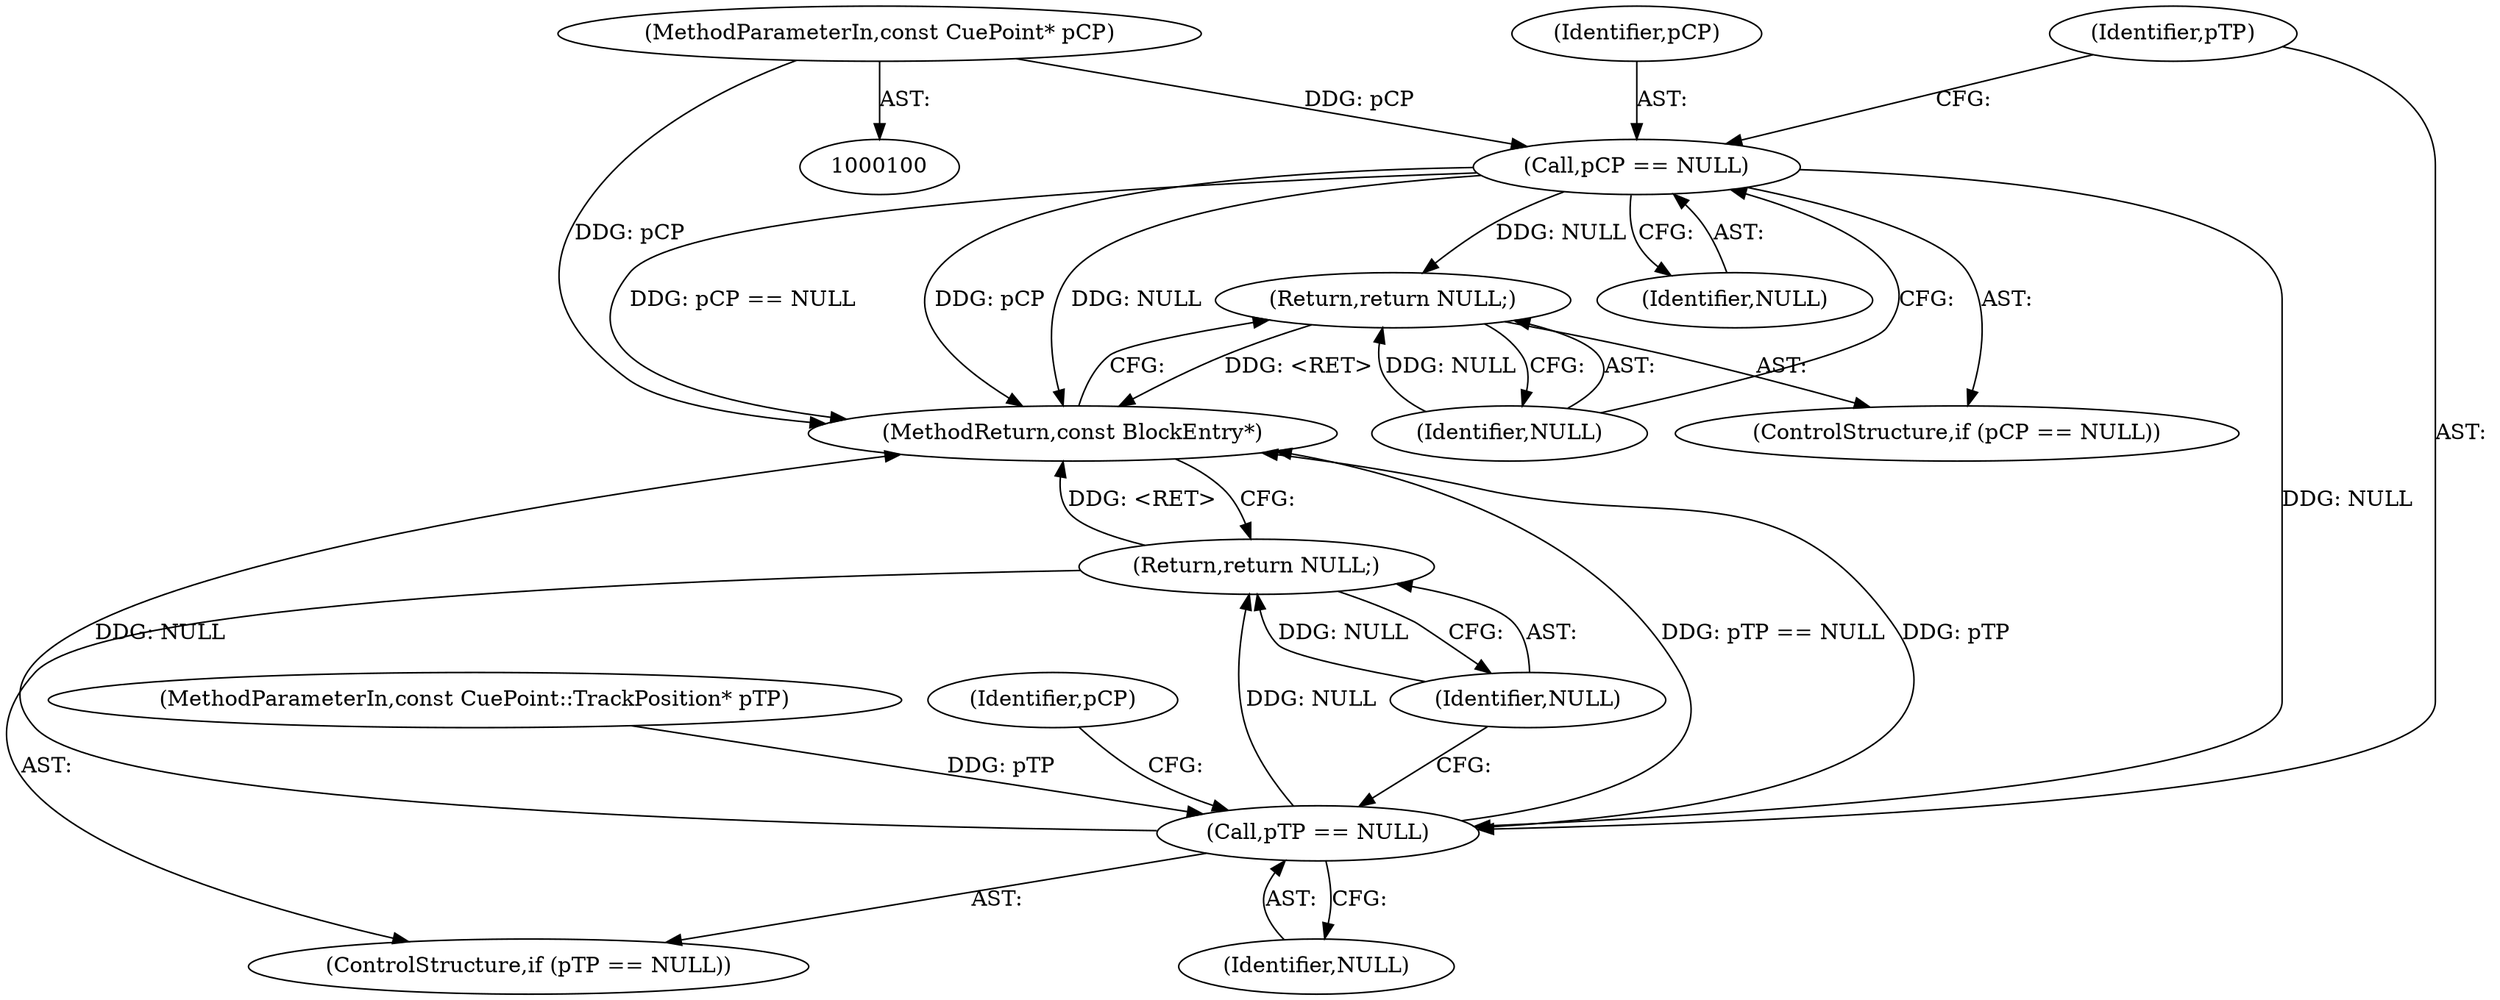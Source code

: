 digraph "1_Android_cc274e2abe8b2a6698a5c47d8aa4bb45f1f9538d_11@pointer" {
"1000105" [label="(Call,pCP == NULL)"];
"1000101" [label="(MethodParameterIn,const CuePoint* pCP)"];
"1000108" [label="(Return,return NULL;)"];
"1000111" [label="(Call,pTP == NULL)"];
"1000114" [label="(Return,return NULL;)"];
"1000122" [label="(MethodReturn,const BlockEntry*)"];
"1000114" [label="(Return,return NULL;)"];
"1000106" [label="(Identifier,pCP)"];
"1000105" [label="(Call,pCP == NULL)"];
"1000101" [label="(MethodParameterIn,const CuePoint* pCP)"];
"1000113" [label="(Identifier,NULL)"];
"1000104" [label="(ControlStructure,if (pCP == NULL))"];
"1000102" [label="(MethodParameterIn,const CuePoint::TrackPosition* pTP)"];
"1000108" [label="(Return,return NULL;)"];
"1000107" [label="(Identifier,NULL)"];
"1000112" [label="(Identifier,pTP)"];
"1000110" [label="(ControlStructure,if (pTP == NULL))"];
"1000119" [label="(Identifier,pCP)"];
"1000111" [label="(Call,pTP == NULL)"];
"1000115" [label="(Identifier,NULL)"];
"1000109" [label="(Identifier,NULL)"];
"1000105" -> "1000104"  [label="AST: "];
"1000105" -> "1000107"  [label="CFG: "];
"1000106" -> "1000105"  [label="AST: "];
"1000107" -> "1000105"  [label="AST: "];
"1000109" -> "1000105"  [label="CFG: "];
"1000112" -> "1000105"  [label="CFG: "];
"1000105" -> "1000122"  [label="DDG: NULL"];
"1000105" -> "1000122"  [label="DDG: pCP == NULL"];
"1000105" -> "1000122"  [label="DDG: pCP"];
"1000101" -> "1000105"  [label="DDG: pCP"];
"1000105" -> "1000108"  [label="DDG: NULL"];
"1000105" -> "1000111"  [label="DDG: NULL"];
"1000101" -> "1000100"  [label="AST: "];
"1000101" -> "1000122"  [label="DDG: pCP"];
"1000108" -> "1000104"  [label="AST: "];
"1000108" -> "1000109"  [label="CFG: "];
"1000109" -> "1000108"  [label="AST: "];
"1000122" -> "1000108"  [label="CFG: "];
"1000108" -> "1000122"  [label="DDG: <RET>"];
"1000109" -> "1000108"  [label="DDG: NULL"];
"1000111" -> "1000110"  [label="AST: "];
"1000111" -> "1000113"  [label="CFG: "];
"1000112" -> "1000111"  [label="AST: "];
"1000113" -> "1000111"  [label="AST: "];
"1000115" -> "1000111"  [label="CFG: "];
"1000119" -> "1000111"  [label="CFG: "];
"1000111" -> "1000122"  [label="DDG: pTP == NULL"];
"1000111" -> "1000122"  [label="DDG: pTP"];
"1000111" -> "1000122"  [label="DDG: NULL"];
"1000102" -> "1000111"  [label="DDG: pTP"];
"1000111" -> "1000114"  [label="DDG: NULL"];
"1000114" -> "1000110"  [label="AST: "];
"1000114" -> "1000115"  [label="CFG: "];
"1000115" -> "1000114"  [label="AST: "];
"1000122" -> "1000114"  [label="CFG: "];
"1000114" -> "1000122"  [label="DDG: <RET>"];
"1000115" -> "1000114"  [label="DDG: NULL"];
}
